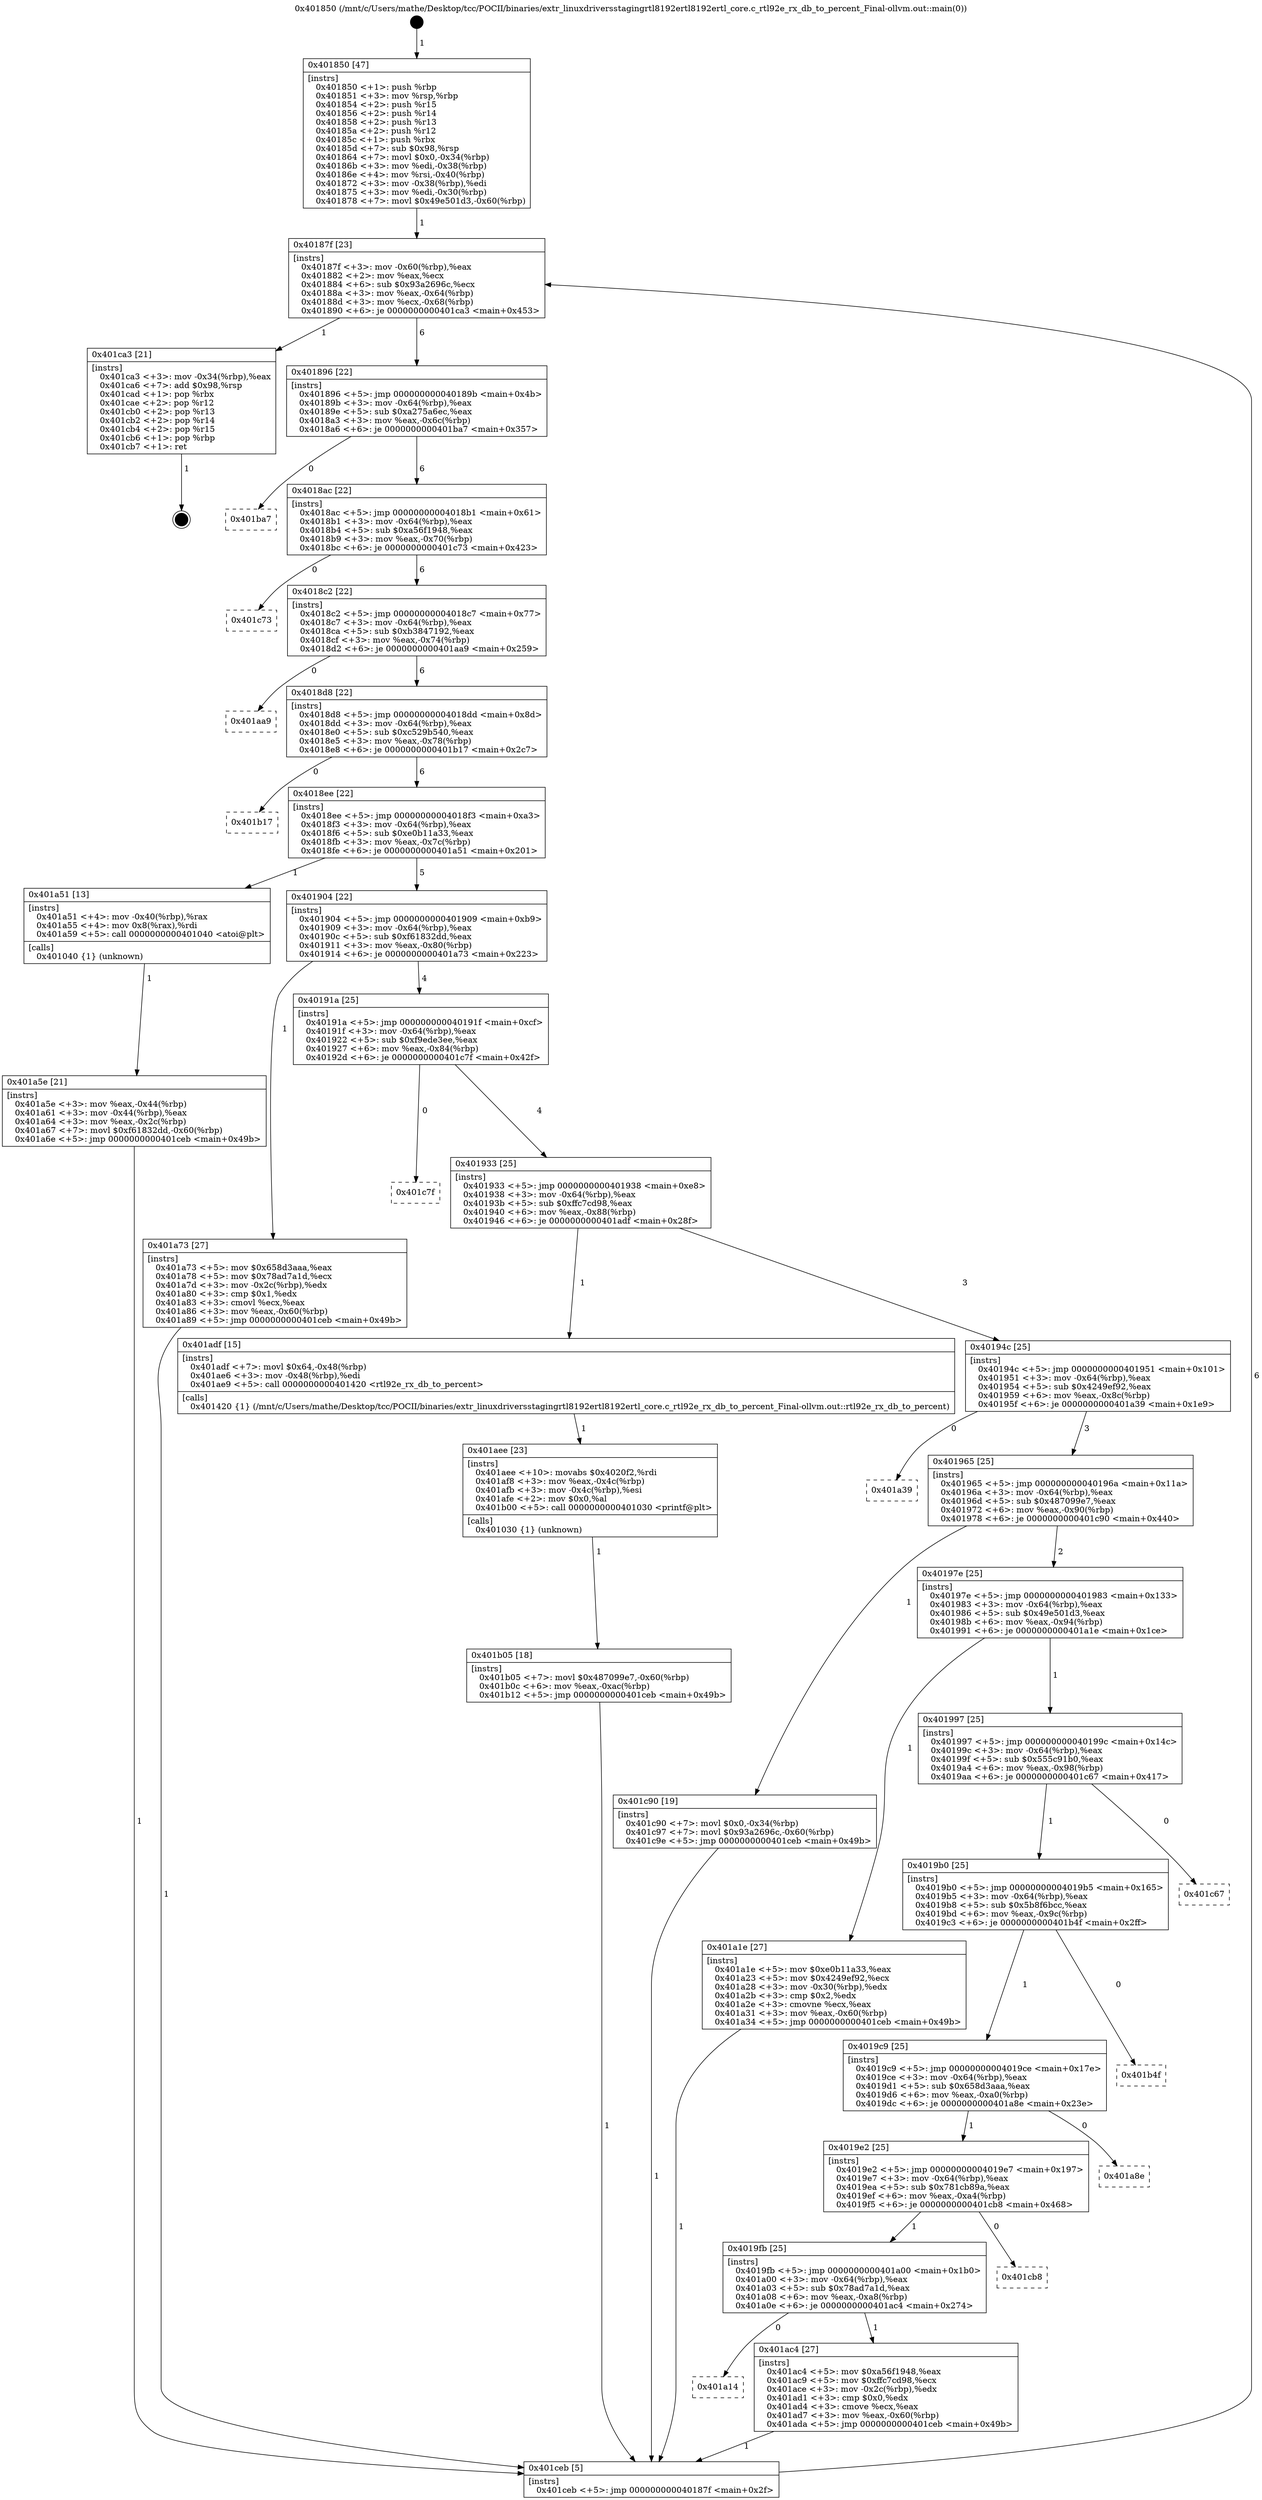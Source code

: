 digraph "0x401850" {
  label = "0x401850 (/mnt/c/Users/mathe/Desktop/tcc/POCII/binaries/extr_linuxdriversstagingrtl8192ertl8192ertl_core.c_rtl92e_rx_db_to_percent_Final-ollvm.out::main(0))"
  labelloc = "t"
  node[shape=record]

  Entry [label="",width=0.3,height=0.3,shape=circle,fillcolor=black,style=filled]
  "0x40187f" [label="{
     0x40187f [23]\l
     | [instrs]\l
     &nbsp;&nbsp;0x40187f \<+3\>: mov -0x60(%rbp),%eax\l
     &nbsp;&nbsp;0x401882 \<+2\>: mov %eax,%ecx\l
     &nbsp;&nbsp;0x401884 \<+6\>: sub $0x93a2696c,%ecx\l
     &nbsp;&nbsp;0x40188a \<+3\>: mov %eax,-0x64(%rbp)\l
     &nbsp;&nbsp;0x40188d \<+3\>: mov %ecx,-0x68(%rbp)\l
     &nbsp;&nbsp;0x401890 \<+6\>: je 0000000000401ca3 \<main+0x453\>\l
  }"]
  "0x401ca3" [label="{
     0x401ca3 [21]\l
     | [instrs]\l
     &nbsp;&nbsp;0x401ca3 \<+3\>: mov -0x34(%rbp),%eax\l
     &nbsp;&nbsp;0x401ca6 \<+7\>: add $0x98,%rsp\l
     &nbsp;&nbsp;0x401cad \<+1\>: pop %rbx\l
     &nbsp;&nbsp;0x401cae \<+2\>: pop %r12\l
     &nbsp;&nbsp;0x401cb0 \<+2\>: pop %r13\l
     &nbsp;&nbsp;0x401cb2 \<+2\>: pop %r14\l
     &nbsp;&nbsp;0x401cb4 \<+2\>: pop %r15\l
     &nbsp;&nbsp;0x401cb6 \<+1\>: pop %rbp\l
     &nbsp;&nbsp;0x401cb7 \<+1\>: ret\l
  }"]
  "0x401896" [label="{
     0x401896 [22]\l
     | [instrs]\l
     &nbsp;&nbsp;0x401896 \<+5\>: jmp 000000000040189b \<main+0x4b\>\l
     &nbsp;&nbsp;0x40189b \<+3\>: mov -0x64(%rbp),%eax\l
     &nbsp;&nbsp;0x40189e \<+5\>: sub $0xa275a6ec,%eax\l
     &nbsp;&nbsp;0x4018a3 \<+3\>: mov %eax,-0x6c(%rbp)\l
     &nbsp;&nbsp;0x4018a6 \<+6\>: je 0000000000401ba7 \<main+0x357\>\l
  }"]
  Exit [label="",width=0.3,height=0.3,shape=circle,fillcolor=black,style=filled,peripheries=2]
  "0x401ba7" [label="{
     0x401ba7\l
  }", style=dashed]
  "0x4018ac" [label="{
     0x4018ac [22]\l
     | [instrs]\l
     &nbsp;&nbsp;0x4018ac \<+5\>: jmp 00000000004018b1 \<main+0x61\>\l
     &nbsp;&nbsp;0x4018b1 \<+3\>: mov -0x64(%rbp),%eax\l
     &nbsp;&nbsp;0x4018b4 \<+5\>: sub $0xa56f1948,%eax\l
     &nbsp;&nbsp;0x4018b9 \<+3\>: mov %eax,-0x70(%rbp)\l
     &nbsp;&nbsp;0x4018bc \<+6\>: je 0000000000401c73 \<main+0x423\>\l
  }"]
  "0x401b05" [label="{
     0x401b05 [18]\l
     | [instrs]\l
     &nbsp;&nbsp;0x401b05 \<+7\>: movl $0x487099e7,-0x60(%rbp)\l
     &nbsp;&nbsp;0x401b0c \<+6\>: mov %eax,-0xac(%rbp)\l
     &nbsp;&nbsp;0x401b12 \<+5\>: jmp 0000000000401ceb \<main+0x49b\>\l
  }"]
  "0x401c73" [label="{
     0x401c73\l
  }", style=dashed]
  "0x4018c2" [label="{
     0x4018c2 [22]\l
     | [instrs]\l
     &nbsp;&nbsp;0x4018c2 \<+5\>: jmp 00000000004018c7 \<main+0x77\>\l
     &nbsp;&nbsp;0x4018c7 \<+3\>: mov -0x64(%rbp),%eax\l
     &nbsp;&nbsp;0x4018ca \<+5\>: sub $0xb3847192,%eax\l
     &nbsp;&nbsp;0x4018cf \<+3\>: mov %eax,-0x74(%rbp)\l
     &nbsp;&nbsp;0x4018d2 \<+6\>: je 0000000000401aa9 \<main+0x259\>\l
  }"]
  "0x401aee" [label="{
     0x401aee [23]\l
     | [instrs]\l
     &nbsp;&nbsp;0x401aee \<+10\>: movabs $0x4020f2,%rdi\l
     &nbsp;&nbsp;0x401af8 \<+3\>: mov %eax,-0x4c(%rbp)\l
     &nbsp;&nbsp;0x401afb \<+3\>: mov -0x4c(%rbp),%esi\l
     &nbsp;&nbsp;0x401afe \<+2\>: mov $0x0,%al\l
     &nbsp;&nbsp;0x401b00 \<+5\>: call 0000000000401030 \<printf@plt\>\l
     | [calls]\l
     &nbsp;&nbsp;0x401030 \{1\} (unknown)\l
  }"]
  "0x401aa9" [label="{
     0x401aa9\l
  }", style=dashed]
  "0x4018d8" [label="{
     0x4018d8 [22]\l
     | [instrs]\l
     &nbsp;&nbsp;0x4018d8 \<+5\>: jmp 00000000004018dd \<main+0x8d\>\l
     &nbsp;&nbsp;0x4018dd \<+3\>: mov -0x64(%rbp),%eax\l
     &nbsp;&nbsp;0x4018e0 \<+5\>: sub $0xc529b540,%eax\l
     &nbsp;&nbsp;0x4018e5 \<+3\>: mov %eax,-0x78(%rbp)\l
     &nbsp;&nbsp;0x4018e8 \<+6\>: je 0000000000401b17 \<main+0x2c7\>\l
  }"]
  "0x401a14" [label="{
     0x401a14\l
  }", style=dashed]
  "0x401b17" [label="{
     0x401b17\l
  }", style=dashed]
  "0x4018ee" [label="{
     0x4018ee [22]\l
     | [instrs]\l
     &nbsp;&nbsp;0x4018ee \<+5\>: jmp 00000000004018f3 \<main+0xa3\>\l
     &nbsp;&nbsp;0x4018f3 \<+3\>: mov -0x64(%rbp),%eax\l
     &nbsp;&nbsp;0x4018f6 \<+5\>: sub $0xe0b11a33,%eax\l
     &nbsp;&nbsp;0x4018fb \<+3\>: mov %eax,-0x7c(%rbp)\l
     &nbsp;&nbsp;0x4018fe \<+6\>: je 0000000000401a51 \<main+0x201\>\l
  }"]
  "0x401ac4" [label="{
     0x401ac4 [27]\l
     | [instrs]\l
     &nbsp;&nbsp;0x401ac4 \<+5\>: mov $0xa56f1948,%eax\l
     &nbsp;&nbsp;0x401ac9 \<+5\>: mov $0xffc7cd98,%ecx\l
     &nbsp;&nbsp;0x401ace \<+3\>: mov -0x2c(%rbp),%edx\l
     &nbsp;&nbsp;0x401ad1 \<+3\>: cmp $0x0,%edx\l
     &nbsp;&nbsp;0x401ad4 \<+3\>: cmove %ecx,%eax\l
     &nbsp;&nbsp;0x401ad7 \<+3\>: mov %eax,-0x60(%rbp)\l
     &nbsp;&nbsp;0x401ada \<+5\>: jmp 0000000000401ceb \<main+0x49b\>\l
  }"]
  "0x401a51" [label="{
     0x401a51 [13]\l
     | [instrs]\l
     &nbsp;&nbsp;0x401a51 \<+4\>: mov -0x40(%rbp),%rax\l
     &nbsp;&nbsp;0x401a55 \<+4\>: mov 0x8(%rax),%rdi\l
     &nbsp;&nbsp;0x401a59 \<+5\>: call 0000000000401040 \<atoi@plt\>\l
     | [calls]\l
     &nbsp;&nbsp;0x401040 \{1\} (unknown)\l
  }"]
  "0x401904" [label="{
     0x401904 [22]\l
     | [instrs]\l
     &nbsp;&nbsp;0x401904 \<+5\>: jmp 0000000000401909 \<main+0xb9\>\l
     &nbsp;&nbsp;0x401909 \<+3\>: mov -0x64(%rbp),%eax\l
     &nbsp;&nbsp;0x40190c \<+5\>: sub $0xf61832dd,%eax\l
     &nbsp;&nbsp;0x401911 \<+3\>: mov %eax,-0x80(%rbp)\l
     &nbsp;&nbsp;0x401914 \<+6\>: je 0000000000401a73 \<main+0x223\>\l
  }"]
  "0x4019fb" [label="{
     0x4019fb [25]\l
     | [instrs]\l
     &nbsp;&nbsp;0x4019fb \<+5\>: jmp 0000000000401a00 \<main+0x1b0\>\l
     &nbsp;&nbsp;0x401a00 \<+3\>: mov -0x64(%rbp),%eax\l
     &nbsp;&nbsp;0x401a03 \<+5\>: sub $0x78ad7a1d,%eax\l
     &nbsp;&nbsp;0x401a08 \<+6\>: mov %eax,-0xa8(%rbp)\l
     &nbsp;&nbsp;0x401a0e \<+6\>: je 0000000000401ac4 \<main+0x274\>\l
  }"]
  "0x401a73" [label="{
     0x401a73 [27]\l
     | [instrs]\l
     &nbsp;&nbsp;0x401a73 \<+5\>: mov $0x658d3aaa,%eax\l
     &nbsp;&nbsp;0x401a78 \<+5\>: mov $0x78ad7a1d,%ecx\l
     &nbsp;&nbsp;0x401a7d \<+3\>: mov -0x2c(%rbp),%edx\l
     &nbsp;&nbsp;0x401a80 \<+3\>: cmp $0x1,%edx\l
     &nbsp;&nbsp;0x401a83 \<+3\>: cmovl %ecx,%eax\l
     &nbsp;&nbsp;0x401a86 \<+3\>: mov %eax,-0x60(%rbp)\l
     &nbsp;&nbsp;0x401a89 \<+5\>: jmp 0000000000401ceb \<main+0x49b\>\l
  }"]
  "0x40191a" [label="{
     0x40191a [25]\l
     | [instrs]\l
     &nbsp;&nbsp;0x40191a \<+5\>: jmp 000000000040191f \<main+0xcf\>\l
     &nbsp;&nbsp;0x40191f \<+3\>: mov -0x64(%rbp),%eax\l
     &nbsp;&nbsp;0x401922 \<+5\>: sub $0xf9ede3ee,%eax\l
     &nbsp;&nbsp;0x401927 \<+6\>: mov %eax,-0x84(%rbp)\l
     &nbsp;&nbsp;0x40192d \<+6\>: je 0000000000401c7f \<main+0x42f\>\l
  }"]
  "0x401cb8" [label="{
     0x401cb8\l
  }", style=dashed]
  "0x401c7f" [label="{
     0x401c7f\l
  }", style=dashed]
  "0x401933" [label="{
     0x401933 [25]\l
     | [instrs]\l
     &nbsp;&nbsp;0x401933 \<+5\>: jmp 0000000000401938 \<main+0xe8\>\l
     &nbsp;&nbsp;0x401938 \<+3\>: mov -0x64(%rbp),%eax\l
     &nbsp;&nbsp;0x40193b \<+5\>: sub $0xffc7cd98,%eax\l
     &nbsp;&nbsp;0x401940 \<+6\>: mov %eax,-0x88(%rbp)\l
     &nbsp;&nbsp;0x401946 \<+6\>: je 0000000000401adf \<main+0x28f\>\l
  }"]
  "0x4019e2" [label="{
     0x4019e2 [25]\l
     | [instrs]\l
     &nbsp;&nbsp;0x4019e2 \<+5\>: jmp 00000000004019e7 \<main+0x197\>\l
     &nbsp;&nbsp;0x4019e7 \<+3\>: mov -0x64(%rbp),%eax\l
     &nbsp;&nbsp;0x4019ea \<+5\>: sub $0x781cb89a,%eax\l
     &nbsp;&nbsp;0x4019ef \<+6\>: mov %eax,-0xa4(%rbp)\l
     &nbsp;&nbsp;0x4019f5 \<+6\>: je 0000000000401cb8 \<main+0x468\>\l
  }"]
  "0x401adf" [label="{
     0x401adf [15]\l
     | [instrs]\l
     &nbsp;&nbsp;0x401adf \<+7\>: movl $0x64,-0x48(%rbp)\l
     &nbsp;&nbsp;0x401ae6 \<+3\>: mov -0x48(%rbp),%edi\l
     &nbsp;&nbsp;0x401ae9 \<+5\>: call 0000000000401420 \<rtl92e_rx_db_to_percent\>\l
     | [calls]\l
     &nbsp;&nbsp;0x401420 \{1\} (/mnt/c/Users/mathe/Desktop/tcc/POCII/binaries/extr_linuxdriversstagingrtl8192ertl8192ertl_core.c_rtl92e_rx_db_to_percent_Final-ollvm.out::rtl92e_rx_db_to_percent)\l
  }"]
  "0x40194c" [label="{
     0x40194c [25]\l
     | [instrs]\l
     &nbsp;&nbsp;0x40194c \<+5\>: jmp 0000000000401951 \<main+0x101\>\l
     &nbsp;&nbsp;0x401951 \<+3\>: mov -0x64(%rbp),%eax\l
     &nbsp;&nbsp;0x401954 \<+5\>: sub $0x4249ef92,%eax\l
     &nbsp;&nbsp;0x401959 \<+6\>: mov %eax,-0x8c(%rbp)\l
     &nbsp;&nbsp;0x40195f \<+6\>: je 0000000000401a39 \<main+0x1e9\>\l
  }"]
  "0x401a8e" [label="{
     0x401a8e\l
  }", style=dashed]
  "0x401a39" [label="{
     0x401a39\l
  }", style=dashed]
  "0x401965" [label="{
     0x401965 [25]\l
     | [instrs]\l
     &nbsp;&nbsp;0x401965 \<+5\>: jmp 000000000040196a \<main+0x11a\>\l
     &nbsp;&nbsp;0x40196a \<+3\>: mov -0x64(%rbp),%eax\l
     &nbsp;&nbsp;0x40196d \<+5\>: sub $0x487099e7,%eax\l
     &nbsp;&nbsp;0x401972 \<+6\>: mov %eax,-0x90(%rbp)\l
     &nbsp;&nbsp;0x401978 \<+6\>: je 0000000000401c90 \<main+0x440\>\l
  }"]
  "0x4019c9" [label="{
     0x4019c9 [25]\l
     | [instrs]\l
     &nbsp;&nbsp;0x4019c9 \<+5\>: jmp 00000000004019ce \<main+0x17e\>\l
     &nbsp;&nbsp;0x4019ce \<+3\>: mov -0x64(%rbp),%eax\l
     &nbsp;&nbsp;0x4019d1 \<+5\>: sub $0x658d3aaa,%eax\l
     &nbsp;&nbsp;0x4019d6 \<+6\>: mov %eax,-0xa0(%rbp)\l
     &nbsp;&nbsp;0x4019dc \<+6\>: je 0000000000401a8e \<main+0x23e\>\l
  }"]
  "0x401c90" [label="{
     0x401c90 [19]\l
     | [instrs]\l
     &nbsp;&nbsp;0x401c90 \<+7\>: movl $0x0,-0x34(%rbp)\l
     &nbsp;&nbsp;0x401c97 \<+7\>: movl $0x93a2696c,-0x60(%rbp)\l
     &nbsp;&nbsp;0x401c9e \<+5\>: jmp 0000000000401ceb \<main+0x49b\>\l
  }"]
  "0x40197e" [label="{
     0x40197e [25]\l
     | [instrs]\l
     &nbsp;&nbsp;0x40197e \<+5\>: jmp 0000000000401983 \<main+0x133\>\l
     &nbsp;&nbsp;0x401983 \<+3\>: mov -0x64(%rbp),%eax\l
     &nbsp;&nbsp;0x401986 \<+5\>: sub $0x49e501d3,%eax\l
     &nbsp;&nbsp;0x40198b \<+6\>: mov %eax,-0x94(%rbp)\l
     &nbsp;&nbsp;0x401991 \<+6\>: je 0000000000401a1e \<main+0x1ce\>\l
  }"]
  "0x401b4f" [label="{
     0x401b4f\l
  }", style=dashed]
  "0x401a1e" [label="{
     0x401a1e [27]\l
     | [instrs]\l
     &nbsp;&nbsp;0x401a1e \<+5\>: mov $0xe0b11a33,%eax\l
     &nbsp;&nbsp;0x401a23 \<+5\>: mov $0x4249ef92,%ecx\l
     &nbsp;&nbsp;0x401a28 \<+3\>: mov -0x30(%rbp),%edx\l
     &nbsp;&nbsp;0x401a2b \<+3\>: cmp $0x2,%edx\l
     &nbsp;&nbsp;0x401a2e \<+3\>: cmovne %ecx,%eax\l
     &nbsp;&nbsp;0x401a31 \<+3\>: mov %eax,-0x60(%rbp)\l
     &nbsp;&nbsp;0x401a34 \<+5\>: jmp 0000000000401ceb \<main+0x49b\>\l
  }"]
  "0x401997" [label="{
     0x401997 [25]\l
     | [instrs]\l
     &nbsp;&nbsp;0x401997 \<+5\>: jmp 000000000040199c \<main+0x14c\>\l
     &nbsp;&nbsp;0x40199c \<+3\>: mov -0x64(%rbp),%eax\l
     &nbsp;&nbsp;0x40199f \<+5\>: sub $0x555c91b0,%eax\l
     &nbsp;&nbsp;0x4019a4 \<+6\>: mov %eax,-0x98(%rbp)\l
     &nbsp;&nbsp;0x4019aa \<+6\>: je 0000000000401c67 \<main+0x417\>\l
  }"]
  "0x401ceb" [label="{
     0x401ceb [5]\l
     | [instrs]\l
     &nbsp;&nbsp;0x401ceb \<+5\>: jmp 000000000040187f \<main+0x2f\>\l
  }"]
  "0x401850" [label="{
     0x401850 [47]\l
     | [instrs]\l
     &nbsp;&nbsp;0x401850 \<+1\>: push %rbp\l
     &nbsp;&nbsp;0x401851 \<+3\>: mov %rsp,%rbp\l
     &nbsp;&nbsp;0x401854 \<+2\>: push %r15\l
     &nbsp;&nbsp;0x401856 \<+2\>: push %r14\l
     &nbsp;&nbsp;0x401858 \<+2\>: push %r13\l
     &nbsp;&nbsp;0x40185a \<+2\>: push %r12\l
     &nbsp;&nbsp;0x40185c \<+1\>: push %rbx\l
     &nbsp;&nbsp;0x40185d \<+7\>: sub $0x98,%rsp\l
     &nbsp;&nbsp;0x401864 \<+7\>: movl $0x0,-0x34(%rbp)\l
     &nbsp;&nbsp;0x40186b \<+3\>: mov %edi,-0x38(%rbp)\l
     &nbsp;&nbsp;0x40186e \<+4\>: mov %rsi,-0x40(%rbp)\l
     &nbsp;&nbsp;0x401872 \<+3\>: mov -0x38(%rbp),%edi\l
     &nbsp;&nbsp;0x401875 \<+3\>: mov %edi,-0x30(%rbp)\l
     &nbsp;&nbsp;0x401878 \<+7\>: movl $0x49e501d3,-0x60(%rbp)\l
  }"]
  "0x401a5e" [label="{
     0x401a5e [21]\l
     | [instrs]\l
     &nbsp;&nbsp;0x401a5e \<+3\>: mov %eax,-0x44(%rbp)\l
     &nbsp;&nbsp;0x401a61 \<+3\>: mov -0x44(%rbp),%eax\l
     &nbsp;&nbsp;0x401a64 \<+3\>: mov %eax,-0x2c(%rbp)\l
     &nbsp;&nbsp;0x401a67 \<+7\>: movl $0xf61832dd,-0x60(%rbp)\l
     &nbsp;&nbsp;0x401a6e \<+5\>: jmp 0000000000401ceb \<main+0x49b\>\l
  }"]
  "0x4019b0" [label="{
     0x4019b0 [25]\l
     | [instrs]\l
     &nbsp;&nbsp;0x4019b0 \<+5\>: jmp 00000000004019b5 \<main+0x165\>\l
     &nbsp;&nbsp;0x4019b5 \<+3\>: mov -0x64(%rbp),%eax\l
     &nbsp;&nbsp;0x4019b8 \<+5\>: sub $0x5b8f6bcc,%eax\l
     &nbsp;&nbsp;0x4019bd \<+6\>: mov %eax,-0x9c(%rbp)\l
     &nbsp;&nbsp;0x4019c3 \<+6\>: je 0000000000401b4f \<main+0x2ff\>\l
  }"]
  "0x401c67" [label="{
     0x401c67\l
  }", style=dashed]
  Entry -> "0x401850" [label=" 1"]
  "0x40187f" -> "0x401ca3" [label=" 1"]
  "0x40187f" -> "0x401896" [label=" 6"]
  "0x401ca3" -> Exit [label=" 1"]
  "0x401896" -> "0x401ba7" [label=" 0"]
  "0x401896" -> "0x4018ac" [label=" 6"]
  "0x401c90" -> "0x401ceb" [label=" 1"]
  "0x4018ac" -> "0x401c73" [label=" 0"]
  "0x4018ac" -> "0x4018c2" [label=" 6"]
  "0x401b05" -> "0x401ceb" [label=" 1"]
  "0x4018c2" -> "0x401aa9" [label=" 0"]
  "0x4018c2" -> "0x4018d8" [label=" 6"]
  "0x401aee" -> "0x401b05" [label=" 1"]
  "0x4018d8" -> "0x401b17" [label=" 0"]
  "0x4018d8" -> "0x4018ee" [label=" 6"]
  "0x401adf" -> "0x401aee" [label=" 1"]
  "0x4018ee" -> "0x401a51" [label=" 1"]
  "0x4018ee" -> "0x401904" [label=" 5"]
  "0x401ac4" -> "0x401ceb" [label=" 1"]
  "0x401904" -> "0x401a73" [label=" 1"]
  "0x401904" -> "0x40191a" [label=" 4"]
  "0x4019fb" -> "0x401ac4" [label=" 1"]
  "0x40191a" -> "0x401c7f" [label=" 0"]
  "0x40191a" -> "0x401933" [label=" 4"]
  "0x4019fb" -> "0x401a14" [label=" 0"]
  "0x401933" -> "0x401adf" [label=" 1"]
  "0x401933" -> "0x40194c" [label=" 3"]
  "0x4019e2" -> "0x401cb8" [label=" 0"]
  "0x40194c" -> "0x401a39" [label=" 0"]
  "0x40194c" -> "0x401965" [label=" 3"]
  "0x4019e2" -> "0x4019fb" [label=" 1"]
  "0x401965" -> "0x401c90" [label=" 1"]
  "0x401965" -> "0x40197e" [label=" 2"]
  "0x4019c9" -> "0x401a8e" [label=" 0"]
  "0x40197e" -> "0x401a1e" [label=" 1"]
  "0x40197e" -> "0x401997" [label=" 1"]
  "0x401a1e" -> "0x401ceb" [label=" 1"]
  "0x401850" -> "0x40187f" [label=" 1"]
  "0x401ceb" -> "0x40187f" [label=" 6"]
  "0x401a51" -> "0x401a5e" [label=" 1"]
  "0x401a5e" -> "0x401ceb" [label=" 1"]
  "0x401a73" -> "0x401ceb" [label=" 1"]
  "0x4019c9" -> "0x4019e2" [label=" 1"]
  "0x401997" -> "0x401c67" [label=" 0"]
  "0x401997" -> "0x4019b0" [label=" 1"]
  "0x4019b0" -> "0x4019c9" [label=" 1"]
  "0x4019b0" -> "0x401b4f" [label=" 0"]
}
